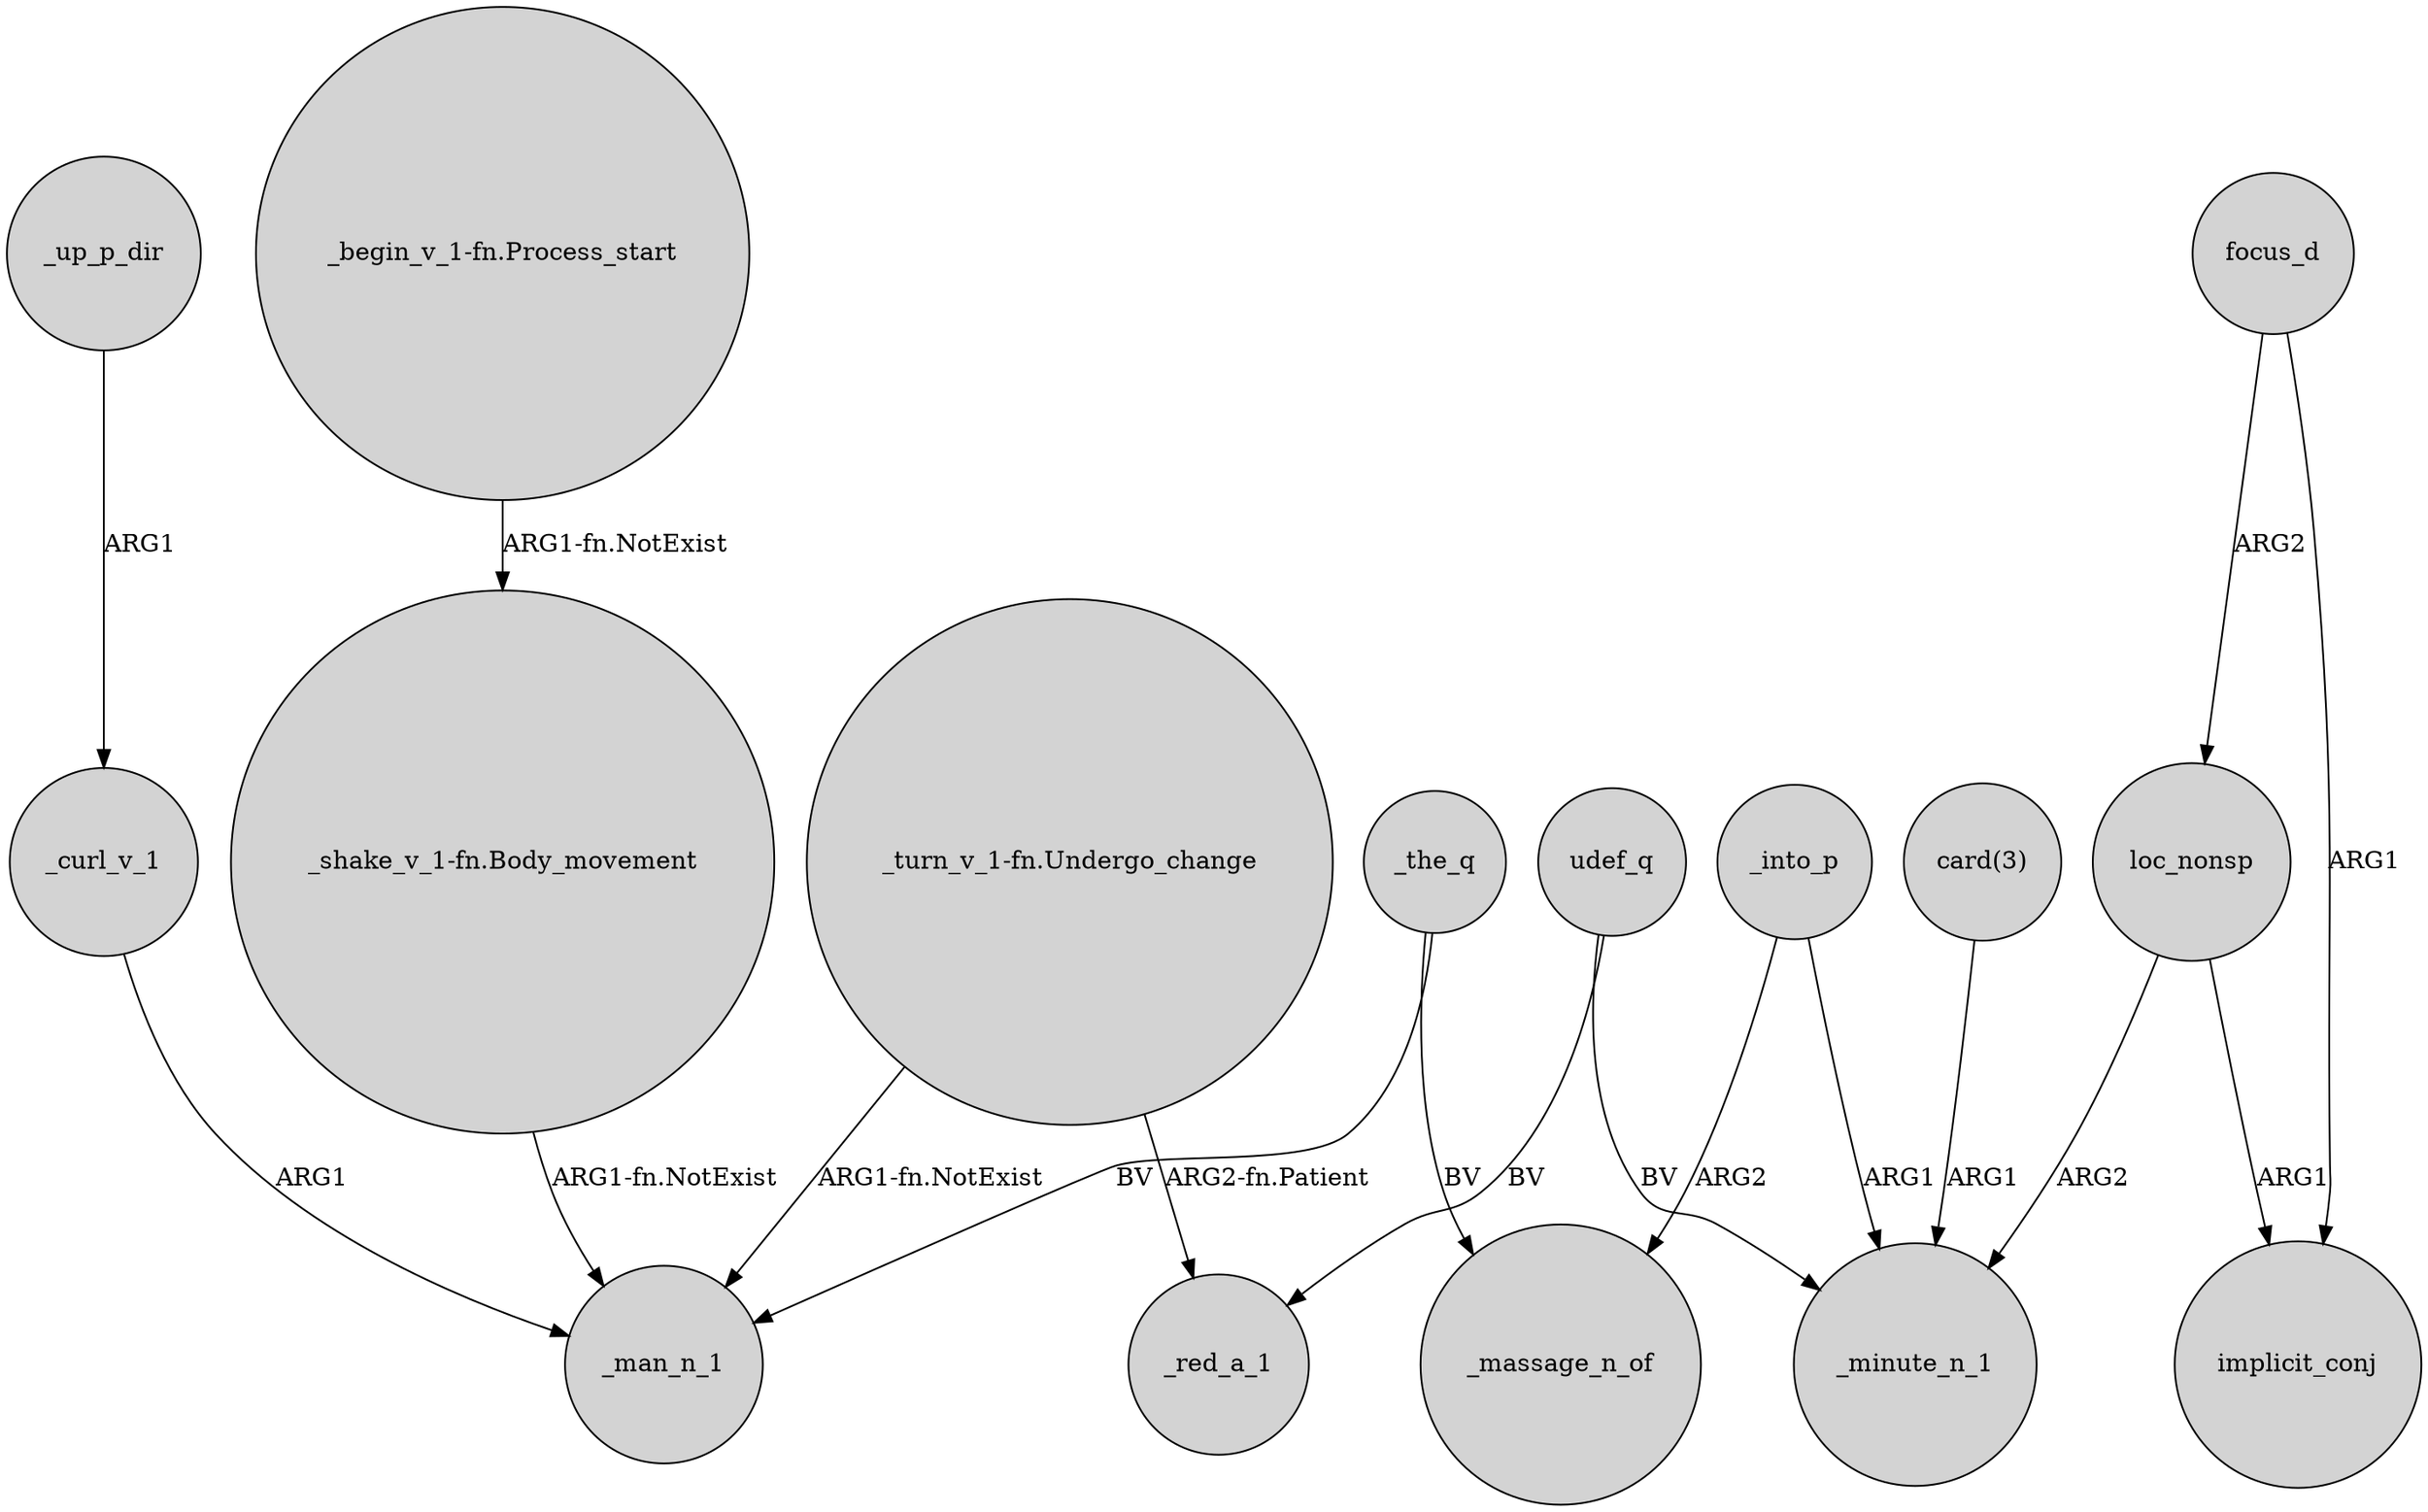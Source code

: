 digraph {
	node [shape=circle style=filled]
	udef_q -> _red_a_1 [label=BV]
	_into_p -> _massage_n_of [label=ARG2]
	focus_d -> loc_nonsp [label=ARG2]
	focus_d -> implicit_conj [label=ARG1]
	_into_p -> _minute_n_1 [label=ARG1]
	"card(3)" -> _minute_n_1 [label=ARG1]
	"_turn_v_1-fn.Undergo_change" -> _man_n_1 [label="ARG1-fn.NotExist"]
	loc_nonsp -> implicit_conj [label=ARG1]
	_the_q -> _massage_n_of [label=BV]
	_the_q -> _man_n_1 [label=BV]
	loc_nonsp -> _minute_n_1 [label=ARG2]
	_up_p_dir -> _curl_v_1 [label=ARG1]
	"_begin_v_1-fn.Process_start" -> "_shake_v_1-fn.Body_movement" [label="ARG1-fn.NotExist"]
	"_shake_v_1-fn.Body_movement" -> _man_n_1 [label="ARG1-fn.NotExist"]
	"_turn_v_1-fn.Undergo_change" -> _red_a_1 [label="ARG2-fn.Patient"]
	_curl_v_1 -> _man_n_1 [label=ARG1]
	udef_q -> _minute_n_1 [label=BV]
}
